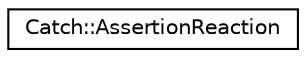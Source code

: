 digraph "Graphical Class Hierarchy"
{
  edge [fontname="Helvetica",fontsize="10",labelfontname="Helvetica",labelfontsize="10"];
  node [fontname="Helvetica",fontsize="10",shape=record];
  rankdir="LR";
  Node1 [label="Catch::AssertionReaction",height=0.2,width=0.4,color="black", fillcolor="white", style="filled",URL="$structCatch_1_1AssertionReaction.html"];
}
